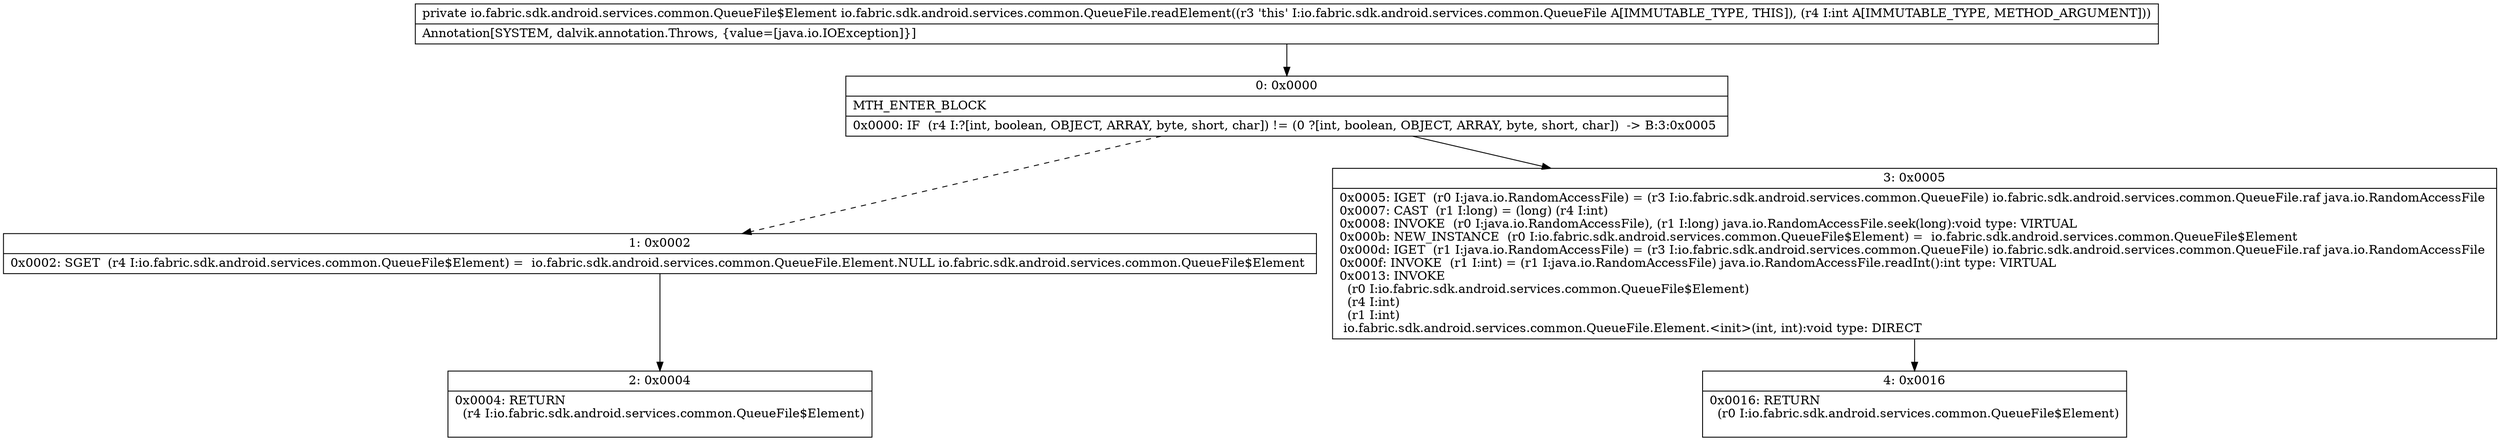 digraph "CFG forio.fabric.sdk.android.services.common.QueueFile.readElement(I)Lio\/fabric\/sdk\/android\/services\/common\/QueueFile$Element;" {
Node_0 [shape=record,label="{0\:\ 0x0000|MTH_ENTER_BLOCK\l|0x0000: IF  (r4 I:?[int, boolean, OBJECT, ARRAY, byte, short, char]) != (0 ?[int, boolean, OBJECT, ARRAY, byte, short, char])  \-\> B:3:0x0005 \l}"];
Node_1 [shape=record,label="{1\:\ 0x0002|0x0002: SGET  (r4 I:io.fabric.sdk.android.services.common.QueueFile$Element) =  io.fabric.sdk.android.services.common.QueueFile.Element.NULL io.fabric.sdk.android.services.common.QueueFile$Element \l}"];
Node_2 [shape=record,label="{2\:\ 0x0004|0x0004: RETURN  \l  (r4 I:io.fabric.sdk.android.services.common.QueueFile$Element)\l \l}"];
Node_3 [shape=record,label="{3\:\ 0x0005|0x0005: IGET  (r0 I:java.io.RandomAccessFile) = (r3 I:io.fabric.sdk.android.services.common.QueueFile) io.fabric.sdk.android.services.common.QueueFile.raf java.io.RandomAccessFile \l0x0007: CAST  (r1 I:long) = (long) (r4 I:int) \l0x0008: INVOKE  (r0 I:java.io.RandomAccessFile), (r1 I:long) java.io.RandomAccessFile.seek(long):void type: VIRTUAL \l0x000b: NEW_INSTANCE  (r0 I:io.fabric.sdk.android.services.common.QueueFile$Element) =  io.fabric.sdk.android.services.common.QueueFile$Element \l0x000d: IGET  (r1 I:java.io.RandomAccessFile) = (r3 I:io.fabric.sdk.android.services.common.QueueFile) io.fabric.sdk.android.services.common.QueueFile.raf java.io.RandomAccessFile \l0x000f: INVOKE  (r1 I:int) = (r1 I:java.io.RandomAccessFile) java.io.RandomAccessFile.readInt():int type: VIRTUAL \l0x0013: INVOKE  \l  (r0 I:io.fabric.sdk.android.services.common.QueueFile$Element)\l  (r4 I:int)\l  (r1 I:int)\l io.fabric.sdk.android.services.common.QueueFile.Element.\<init\>(int, int):void type: DIRECT \l}"];
Node_4 [shape=record,label="{4\:\ 0x0016|0x0016: RETURN  \l  (r0 I:io.fabric.sdk.android.services.common.QueueFile$Element)\l \l}"];
MethodNode[shape=record,label="{private io.fabric.sdk.android.services.common.QueueFile$Element io.fabric.sdk.android.services.common.QueueFile.readElement((r3 'this' I:io.fabric.sdk.android.services.common.QueueFile A[IMMUTABLE_TYPE, THIS]), (r4 I:int A[IMMUTABLE_TYPE, METHOD_ARGUMENT]))  | Annotation[SYSTEM, dalvik.annotation.Throws, \{value=[java.io.IOException]\}]\l}"];
MethodNode -> Node_0;
Node_0 -> Node_1[style=dashed];
Node_0 -> Node_3;
Node_1 -> Node_2;
Node_3 -> Node_4;
}

